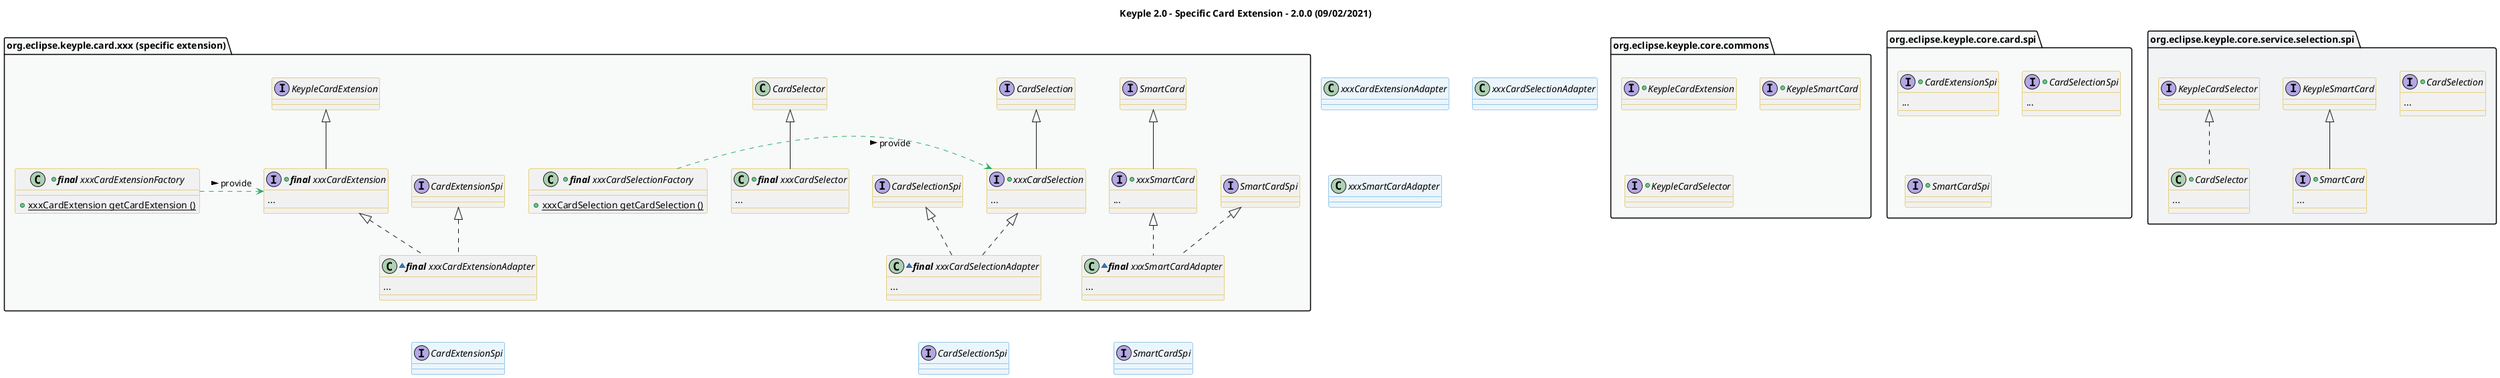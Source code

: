 @startuml
title
    Keyple 2.0 - Specific Card Extension - 2.0.0 (09/02/2021)
end title

' == THEME ==

'Couleurs issues de : https://htmlcolorcodes.com/fr/tableau-de-couleur/tableau-de-couleur-design-plat/
!define C_GREY1 F8F9F9
!define C_GREY2 F2F3F4
!define C_GREY3 E5E7E9
!define C_GREY4 D7DBDD
!define C_GREY5 CACFD2
!define C_GREY6 BDC3C7
!define C_LINK 3498DB
!define C_USE 27AE60

skinparam Shadowing false
skinparam ClassFontStyle italic
skinparam ClassBorderColor #D4AC0D
skinparam stereotypeABorderColor #A9DCDF
skinparam stereotypeIBorderColor #B4A7E5
skinparam stereotypeCBorderColor #ADD1B2
skinparam stereotypeEBorderColor #EB93DF
' Red
skinparam ClassBackgroundColor<<red>> #FDEDEC
skinparam ClassBorderColor<<red>> #E74C3C
hide <<red>> stereotype
' Purple
skinparam ClassBackgroundColor<<purple>> #F4ECF7
skinparam ClassBorderColor<<purple>> #8E44AD
hide <<purple>> stereotype
' blue
skinparam ClassBackgroundColor<<blue>> #EBF5FB
skinparam ClassBorderColor<<blue>> #3498DB
hide <<blue>> stereotype
' Green
skinparam ClassBackgroundColor<<green>> #E9F7EF
skinparam ClassBorderColor<<green>> #27AE60
hide <<green>> stereotype
' Grey
skinparam ClassBackgroundColor<<grey>> #EAECEE
skinparam ClassBorderColor<<grey>> #2C3E50
hide <<grey>> stereotype

' == CONTENT ==

package "org.eclipse.keyple.core.commons" as commonsApi {
    +interface KeypleCardExtension {
    }
    +interface KeypleSmartCard {
    }
    +interface KeypleCardSelector {
    }
}
package "org.eclipse.keyple.core.service.selection.spi" as serviceSelectionSpi {
    +interface CardSelection {
        ...
    }
    +interface SmartCard extends KeypleSmartCard {
        ...
    }
    +class CardSelector implements KeypleCardSelector {
        ...
    }
}

package "org.eclipse.keyple.core.card.spi" as cardSpi {
    +interface CardExtensionSpi {
        ...
    }
    +interface CardSelectionSpi {
        ...
    }
    +interface SmartCardSpi {
    }
}


package "org.eclipse.keyple.card.xxx (specific extension)" as specificExtension {
    +interface xxxSmartCard extends SmartCard {
        ...
    }
    +class "**final** xxxCardSelectionFactory" as xxxCardSelectionFactory {
        +{static} xxxCardSelection getCardSelection ()
    }
    +interface xxxCardSelection extends CardSelection {
        ...
    }
    +class "**final** xxxCardSelector" as xxxCardSelector extends CardSelector {
        ...
    }
    +interface "**final** xxxCardExtension" as xxxCardExtension extends KeypleCardExtension {
        ...
    }
    +class "**final** xxxCardExtensionFactory" as xxxCardExtensionFactory {
        +{static} xxxCardExtension getCardExtension ()
    }
    ' Adapters
    ~class "**final** xxxCardExtensionAdapter" as xxxCardExtensionAdapter implements xxxCardExtension, CardExtensionSpi {
        ...
    }
    ~class "**final** xxxSmartCardAdapter" as xxxSmartCardAdapter implements xxxSmartCard, SmartCardSpi {
        ...
    }
    ~class "**final** xxxCardSelectionAdapter" as xxxCardSelectionAdapter implements xxxCardSelection, CardSelectionSpi {
        ...
    }
}

' Associations

xxxCardSelectionFactory .right.> xxxCardSelection #C_USE : provide >

xxxCardExtensionFactory .right.> xxxCardExtension #C_USE : provide >

' == LAYOUT ==

xxxCardSelection -[hidden]- xxxCardExtensionAdapter
xxxCardSelection -[hidden]- xxxSmartCardAdapter
xxxCardExtensionAdapter -[hidden]- CardExtensionSpi
xxxSmartCardAdapter -[hidden]- SmartCardSpi
xxxCardSelectionAdapter -[hidden]- CardSelectionSpi

' == STYLE ==

package commonsApi #C_GREY1 {}
package specificExtension #C_GREY1 {}
package cardSpi #C_GREY1 {}
package serviceSelectionSpi #C_GREY2 {}

class xxxCardExtensionAdapter <<blue>>
class xxxCardSelectionAdapter <<blue>>
class xxxSmartCardAdapter <<blue>>
interface CardExtensionSpi <<blue>>
interface CardSelectionSpi <<blue>>
interface SmartCardSpi <<blue>>

@enduml